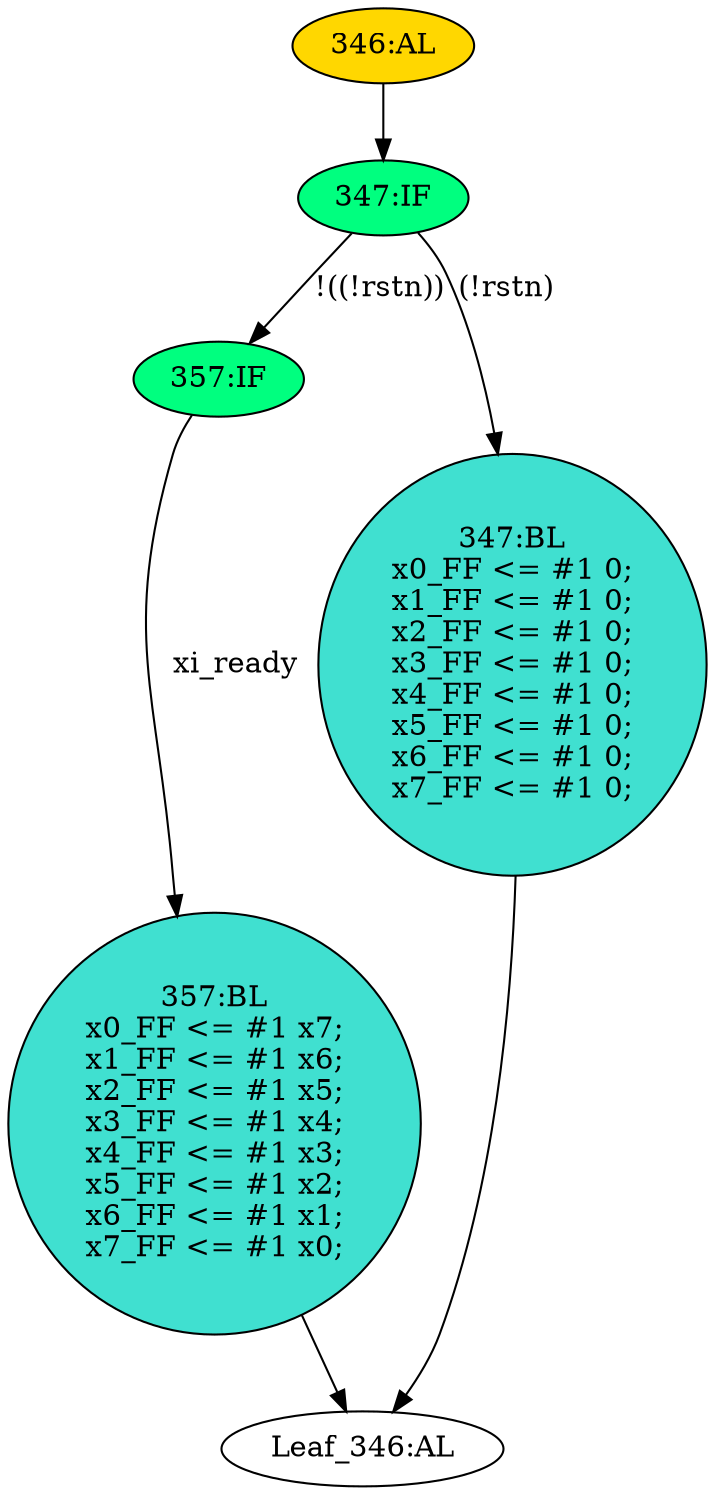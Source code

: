 strict digraph "" {
	node [label="\N"];
	"357:IF"	 [ast="<pyverilog.vparser.ast.IfStatement object at 0x7f9442a1a410>",
		fillcolor=springgreen,
		label="357:IF",
		statements="[]",
		style=filled,
		typ=IfStatement];
	"357:BL"	 [ast="<pyverilog.vparser.ast.Block object at 0x7f9442a1a3d0>",
		fillcolor=turquoise,
		label="357:BL
x0_FF <= #1 x7;
x1_FF <= #1 x6;
x2_FF <= #1 x5;
x3_FF <= #1 x4;
x4_FF <= #1 x3;
x5_FF <= #1 x2;
x6_FF <= #1 x1;
x7_FF <= #\
1 x0;",
		statements="[<pyverilog.vparser.ast.NonblockingSubstitution object at 0x7f9442a1a390>, <pyverilog.vparser.ast.NonblockingSubstitution object \
at 0x7f9442a2c310>, <pyverilog.vparser.ast.NonblockingSubstitution object at 0x7f9442a2c4d0>, <pyverilog.vparser.ast.NonblockingSubstitution \
object at 0x7f9442a2c690>, <pyverilog.vparser.ast.NonblockingSubstitution object at 0x7f9442a2c850>, <pyverilog.vparser.ast.NonblockingSubstitution \
object at 0x7f9442a2ca10>, <pyverilog.vparser.ast.NonblockingSubstitution object at 0x7f9442a2ccd0>, <pyverilog.vparser.ast.NonblockingSubstitution \
object at 0x7f9442a2cdd0>]",
		style=filled,
		typ=Block];
	"357:IF" -> "357:BL"	 [cond="['xi_ready']",
		label=xi_ready,
		lineno=357];
	"346:AL"	 [ast="<pyverilog.vparser.ast.Always object at 0x7f9442a2ce50>",
		clk_sens=True,
		fillcolor=gold,
		label="346:AL",
		sens="['sclk', 'rstn']",
		statements="[]",
		style=filled,
		typ=Always,
		use_var="['x1', 'xi_ready', 'x2', 'x3', 'x0', 'rstn', 'x6', 'x7', 'x4', 'x5']"];
	"347:IF"	 [ast="<pyverilog.vparser.ast.IfStatement object at 0x7f9442a44190>",
		fillcolor=springgreen,
		label="347:IF",
		statements="[]",
		style=filled,
		typ=IfStatement];
	"346:AL" -> "347:IF"	 [cond="[]",
		lineno=None];
	"347:IF" -> "357:IF"	 [cond="['rstn']",
		label="!((!rstn))",
		lineno=347];
	"347:BL"	 [ast="<pyverilog.vparser.ast.Block object at 0x7f9442a441d0>",
		fillcolor=turquoise,
		label="347:BL
x0_FF <= #1 0;
x1_FF <= #1 0;
x2_FF <= #1 0;
x3_FF <= #1 0;
x4_FF <= #1 0;
x5_FF <= #1 0;
x6_FF <= #1 0;
x7_FF <= #1 0;",
		statements="[<pyverilog.vparser.ast.NonblockingSubstitution object at 0x7f9442a44210>, <pyverilog.vparser.ast.NonblockingSubstitution object \
at 0x7f9442a443d0>, <pyverilog.vparser.ast.NonblockingSubstitution object at 0x7f9442a44590>, <pyverilog.vparser.ast.NonblockingSubstitution \
object at 0x7f9442a44750>, <pyverilog.vparser.ast.NonblockingSubstitution object at 0x7f9442a44910>, <pyverilog.vparser.ast.NonblockingSubstitution \
object at 0x7f9442a44ad0>, <pyverilog.vparser.ast.NonblockingSubstitution object at 0x7f9442a44c90>, <pyverilog.vparser.ast.NonblockingSubstitution \
object at 0x7f9442a44e50>]",
		style=filled,
		typ=Block];
	"347:IF" -> "347:BL"	 [cond="['rstn']",
		label="(!rstn)",
		lineno=347];
	"Leaf_346:AL"	 [def_var="['x7_FF', 'x3_FF', 'x0_FF', 'x1_FF', 'x4_FF', 'x6_FF', 'x5_FF', 'x2_FF']",
		label="Leaf_346:AL"];
	"357:BL" -> "Leaf_346:AL"	 [cond="[]",
		lineno=None];
	"347:BL" -> "Leaf_346:AL"	 [cond="[]",
		lineno=None];
}
